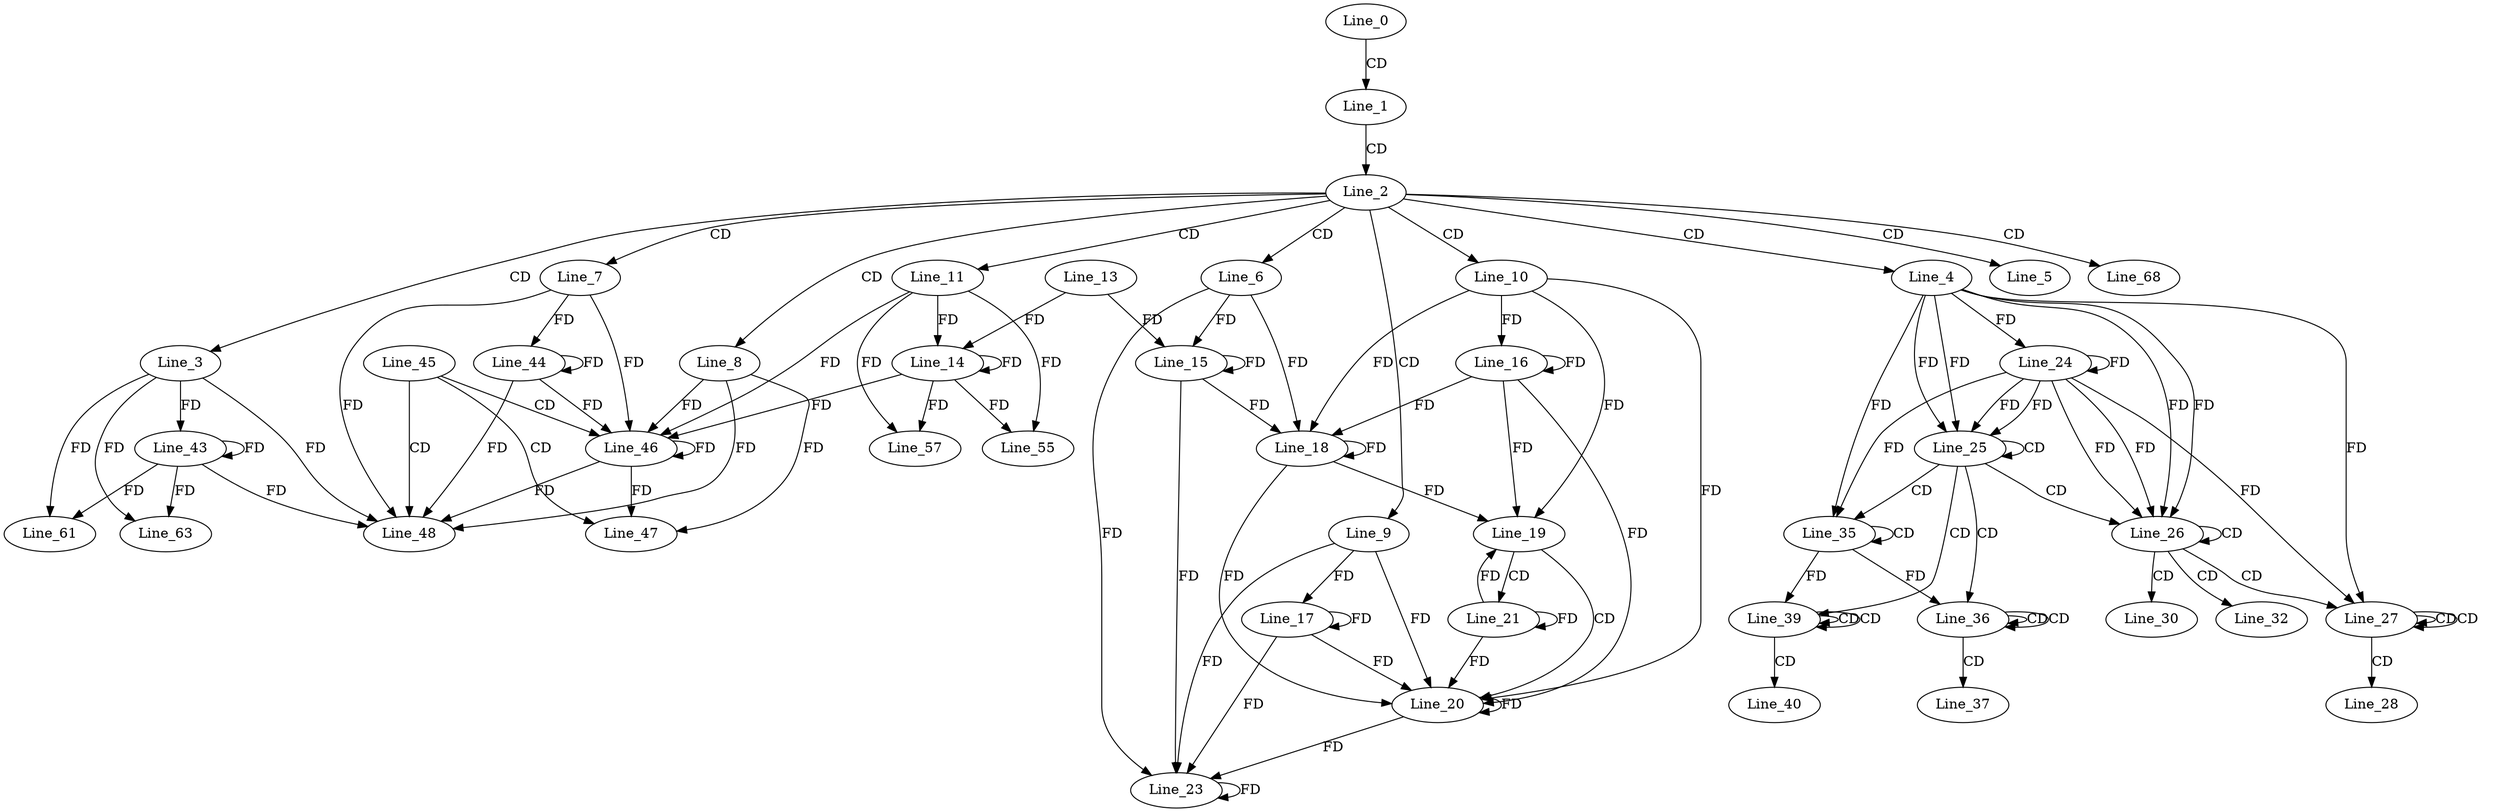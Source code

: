 digraph G {
  Line_0;
  Line_1;
  Line_2;
  Line_3;
  Line_4;
  Line_5;
  Line_6;
  Line_7;
  Line_8;
  Line_9;
  Line_10;
  Line_11;
  Line_14;
  Line_14;
  Line_13;
  Line_15;
  Line_15;
  Line_16;
  Line_17;
  Line_18;
  Line_18;
  Line_19;
  Line_20;
  Line_21;
  Line_21;
  Line_23;
  Line_23;
  Line_24;
  Line_25;
  Line_25;
  Line_26;
  Line_26;
  Line_27;
  Line_27;
  Line_27;
  Line_28;
  Line_30;
  Line_32;
  Line_35;
  Line_35;
  Line_36;
  Line_36;
  Line_36;
  Line_37;
  Line_39;
  Line_39;
  Line_39;
  Line_40;
  Line_43;
  Line_44;
  Line_45;
  Line_46;
  Line_46;
  Line_47;
  Line_48;
  Line_55;
  Line_57;
  Line_61;
  Line_63;
  Line_68;
  Line_0 -> Line_1 [ label="CD" ];
  Line_1 -> Line_2 [ label="CD" ];
  Line_2 -> Line_3 [ label="CD" ];
  Line_2 -> Line_4 [ label="CD" ];
  Line_2 -> Line_5 [ label="CD" ];
  Line_2 -> Line_6 [ label="CD" ];
  Line_2 -> Line_7 [ label="CD" ];
  Line_2 -> Line_8 [ label="CD" ];
  Line_2 -> Line_9 [ label="CD" ];
  Line_2 -> Line_10 [ label="CD" ];
  Line_2 -> Line_11 [ label="CD" ];
  Line_11 -> Line_14 [ label="FD" ];
  Line_14 -> Line_14 [ label="FD" ];
  Line_13 -> Line_14 [ label="FD" ];
  Line_6 -> Line_15 [ label="FD" ];
  Line_15 -> Line_15 [ label="FD" ];
  Line_13 -> Line_15 [ label="FD" ];
  Line_10 -> Line_16 [ label="FD" ];
  Line_16 -> Line_16 [ label="FD" ];
  Line_9 -> Line_17 [ label="FD" ];
  Line_17 -> Line_17 [ label="FD" ];
  Line_10 -> Line_18 [ label="FD" ];
  Line_16 -> Line_18 [ label="FD" ];
  Line_18 -> Line_18 [ label="FD" ];
  Line_6 -> Line_18 [ label="FD" ];
  Line_15 -> Line_18 [ label="FD" ];
  Line_10 -> Line_19 [ label="FD" ];
  Line_16 -> Line_19 [ label="FD" ];
  Line_18 -> Line_19 [ label="FD" ];
  Line_19 -> Line_20 [ label="CD" ];
  Line_20 -> Line_20 [ label="FD" ];
  Line_9 -> Line_20 [ label="FD" ];
  Line_17 -> Line_20 [ label="FD" ];
  Line_10 -> Line_20 [ label="FD" ];
  Line_16 -> Line_20 [ label="FD" ];
  Line_18 -> Line_20 [ label="FD" ];
  Line_19 -> Line_21 [ label="CD" ];
  Line_21 -> Line_21 [ label="FD" ];
  Line_6 -> Line_23 [ label="FD" ];
  Line_15 -> Line_23 [ label="FD" ];
  Line_23 -> Line_23 [ label="FD" ];
  Line_20 -> Line_23 [ label="FD" ];
  Line_9 -> Line_23 [ label="FD" ];
  Line_17 -> Line_23 [ label="FD" ];
  Line_4 -> Line_24 [ label="FD" ];
  Line_24 -> Line_24 [ label="FD" ];
  Line_4 -> Line_25 [ label="FD" ];
  Line_24 -> Line_25 [ label="FD" ];
  Line_25 -> Line_25 [ label="CD" ];
  Line_4 -> Line_25 [ label="FD" ];
  Line_24 -> Line_25 [ label="FD" ];
  Line_25 -> Line_26 [ label="CD" ];
  Line_4 -> Line_26 [ label="FD" ];
  Line_24 -> Line_26 [ label="FD" ];
  Line_26 -> Line_26 [ label="CD" ];
  Line_4 -> Line_26 [ label="FD" ];
  Line_24 -> Line_26 [ label="FD" ];
  Line_26 -> Line_27 [ label="CD" ];
  Line_27 -> Line_27 [ label="CD" ];
  Line_27 -> Line_27 [ label="CD" ];
  Line_4 -> Line_27 [ label="FD" ];
  Line_24 -> Line_27 [ label="FD" ];
  Line_27 -> Line_28 [ label="CD" ];
  Line_26 -> Line_30 [ label="CD" ];
  Line_26 -> Line_32 [ label="CD" ];
  Line_25 -> Line_35 [ label="CD" ];
  Line_35 -> Line_35 [ label="CD" ];
  Line_4 -> Line_35 [ label="FD" ];
  Line_24 -> Line_35 [ label="FD" ];
  Line_25 -> Line_36 [ label="CD" ];
  Line_36 -> Line_36 [ label="CD" ];
  Line_36 -> Line_36 [ label="CD" ];
  Line_35 -> Line_36 [ label="FD" ];
  Line_36 -> Line_37 [ label="CD" ];
  Line_25 -> Line_39 [ label="CD" ];
  Line_39 -> Line_39 [ label="CD" ];
  Line_39 -> Line_39 [ label="CD" ];
  Line_35 -> Line_39 [ label="FD" ];
  Line_39 -> Line_40 [ label="CD" ];
  Line_3 -> Line_43 [ label="FD" ];
  Line_43 -> Line_43 [ label="FD" ];
  Line_7 -> Line_44 [ label="FD" ];
  Line_44 -> Line_44 [ label="FD" ];
  Line_45 -> Line_46 [ label="CD" ];
  Line_46 -> Line_46 [ label="FD" ];
  Line_8 -> Line_46 [ label="FD" ];
  Line_11 -> Line_46 [ label="FD" ];
  Line_14 -> Line_46 [ label="FD" ];
  Line_7 -> Line_46 [ label="FD" ];
  Line_44 -> Line_46 [ label="FD" ];
  Line_45 -> Line_47 [ label="CD" ];
  Line_46 -> Line_47 [ label="FD" ];
  Line_8 -> Line_47 [ label="FD" ];
  Line_45 -> Line_48 [ label="CD" ];
  Line_3 -> Line_48 [ label="FD" ];
  Line_43 -> Line_48 [ label="FD" ];
  Line_7 -> Line_48 [ label="FD" ];
  Line_44 -> Line_48 [ label="FD" ];
  Line_46 -> Line_48 [ label="FD" ];
  Line_8 -> Line_48 [ label="FD" ];
  Line_11 -> Line_55 [ label="FD" ];
  Line_14 -> Line_55 [ label="FD" ];
  Line_11 -> Line_57 [ label="FD" ];
  Line_14 -> Line_57 [ label="FD" ];
  Line_3 -> Line_61 [ label="FD" ];
  Line_43 -> Line_61 [ label="FD" ];
  Line_3 -> Line_63 [ label="FD" ];
  Line_43 -> Line_63 [ label="FD" ];
  Line_2 -> Line_68 [ label="CD" ];
  Line_21 -> Line_19 [ label="FD" ];
  Line_21 -> Line_20 [ label="FD" ];
}
